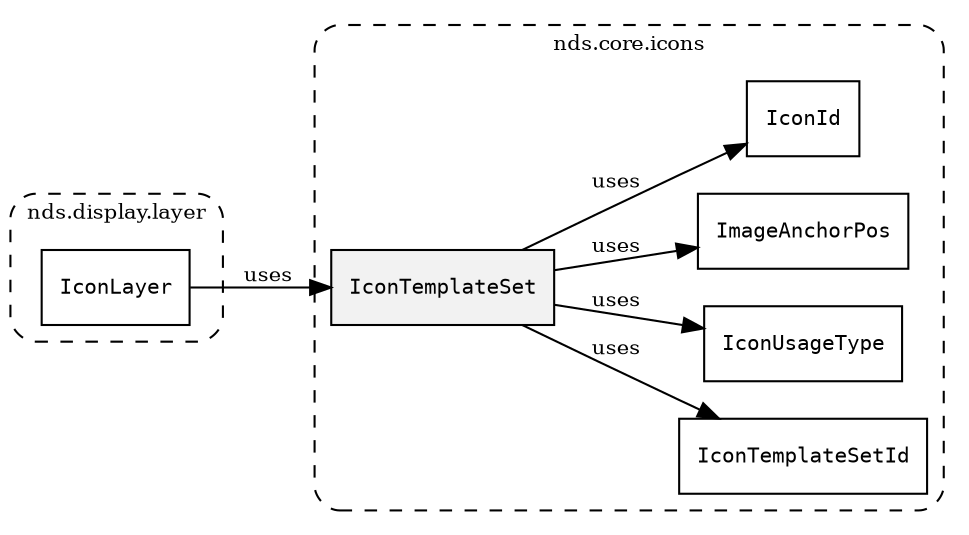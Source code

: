 /**
 * This dot file creates symbol collaboration diagram for IconTemplateSet.
 */
digraph ZSERIO
{
    node [shape=box, fontsize=10];
    rankdir="LR";
    fontsize=10;
    tooltip="IconTemplateSet collaboration diagram";

    subgraph "cluster_nds.core.icons"
    {
        style="dashed, rounded";
        label="nds.core.icons";
        tooltip="Package nds.core.icons";
        href="../../../content/packages/nds.core.icons.html#Package-nds-core-icons";
        target="_parent";

        "IconTemplateSet" [style="filled", fillcolor="#0000000D", target="_parent", label=<<font face="monospace"><table align="center" border="0" cellspacing="0" cellpadding="0"><tr><td href="../../../content/packages/nds.core.icons.html#Structure-IconTemplateSet" title="Structure defined in nds.core.icons">IconTemplateSet</td></tr></table></font>>];
        "IconTemplateSetId" [target="_parent", label=<<font face="monospace"><table align="center" border="0" cellspacing="0" cellpadding="0"><tr><td href="../../../content/packages/nds.core.icons.html#Subtype-IconTemplateSetId" title="Subtype defined in nds.core.icons">IconTemplateSetId</td></tr></table></font>>];
        "IconUsageType" [target="_parent", label=<<font face="monospace"><table align="center" border="0" cellspacing="0" cellpadding="0"><tr><td href="../../../content/packages/nds.core.icons.html#Bitmask-IconUsageType" title="Bitmask defined in nds.core.icons">IconUsageType</td></tr></table></font>>];
        "ImageAnchorPos" [target="_parent", label=<<font face="monospace"><table align="center" border="0" cellspacing="0" cellpadding="0"><tr><td href="../../../content/packages/nds.core.icons.html#Structure-ImageAnchorPos" title="Structure defined in nds.core.icons">ImageAnchorPos</td></tr></table></font>>];
        "IconId" [target="_parent", label=<<font face="monospace"><table align="center" border="0" cellspacing="0" cellpadding="0"><tr><td href="../../../content/packages/nds.core.icons.html#Subtype-IconId" title="Subtype defined in nds.core.icons">IconId</td></tr></table></font>>];
    }

    subgraph "cluster_nds.display.layer"
    {
        style="dashed, rounded";
        label="nds.display.layer";
        tooltip="Package nds.display.layer";
        href="../../../content/packages/nds.display.layer.html#Package-nds-display-layer";
        target="_parent";

        "IconLayer" [target="_parent", label=<<font face="monospace"><table align="center" border="0" cellspacing="0" cellpadding="0"><tr><td href="../../../content/packages/nds.display.layer.html#Structure-IconLayer" title="Structure defined in nds.display.layer">IconLayer</td></tr></table></font>>];
    }

    "IconTemplateSet" -> "IconTemplateSetId" [label="uses", fontsize=10];
    "IconTemplateSet" -> "IconUsageType" [label="uses", fontsize=10];
    "IconTemplateSet" -> "ImageAnchorPos" [label="uses", fontsize=10];
    "IconTemplateSet" -> "IconId" [label="uses", fontsize=10];
    "IconLayer" -> "IconTemplateSet" [label="uses", fontsize=10];
}
